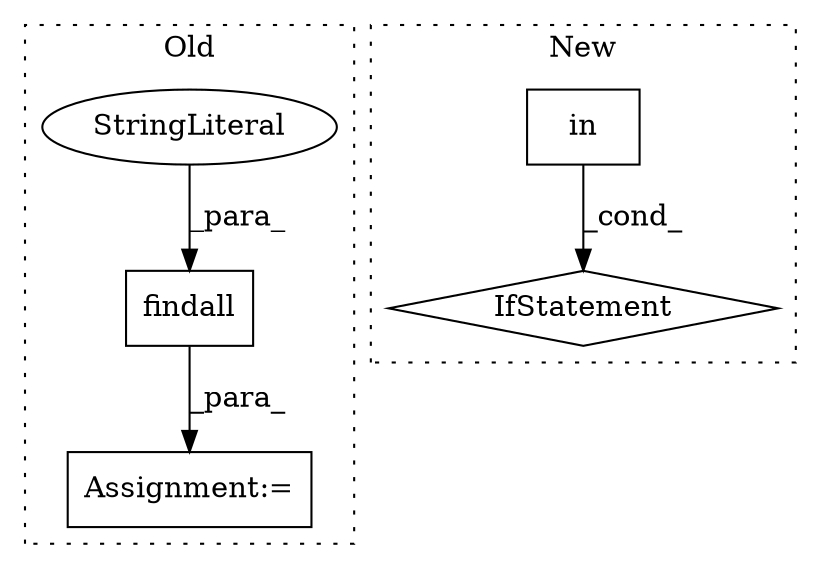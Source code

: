 digraph G {
subgraph cluster0 {
1 [label="findall" a="32" s="2578,2617" l="8,1" shape="box"];
4 [label="StringLiteral" a="45" s="2586" l="16" shape="ellipse"];
5 [label="Assignment:=" a="7" s="2570" l="1" shape="box"];
label = "Old";
style="dotted";
}
subgraph cluster1 {
2 [label="in" a="105" s="2514" l="77" shape="box"];
3 [label="IfStatement" a="25" s="2502,2591" l="12,3" shape="diamond"];
label = "New";
style="dotted";
}
1 -> 5 [label="_para_"];
2 -> 3 [label="_cond_"];
4 -> 1 [label="_para_"];
}